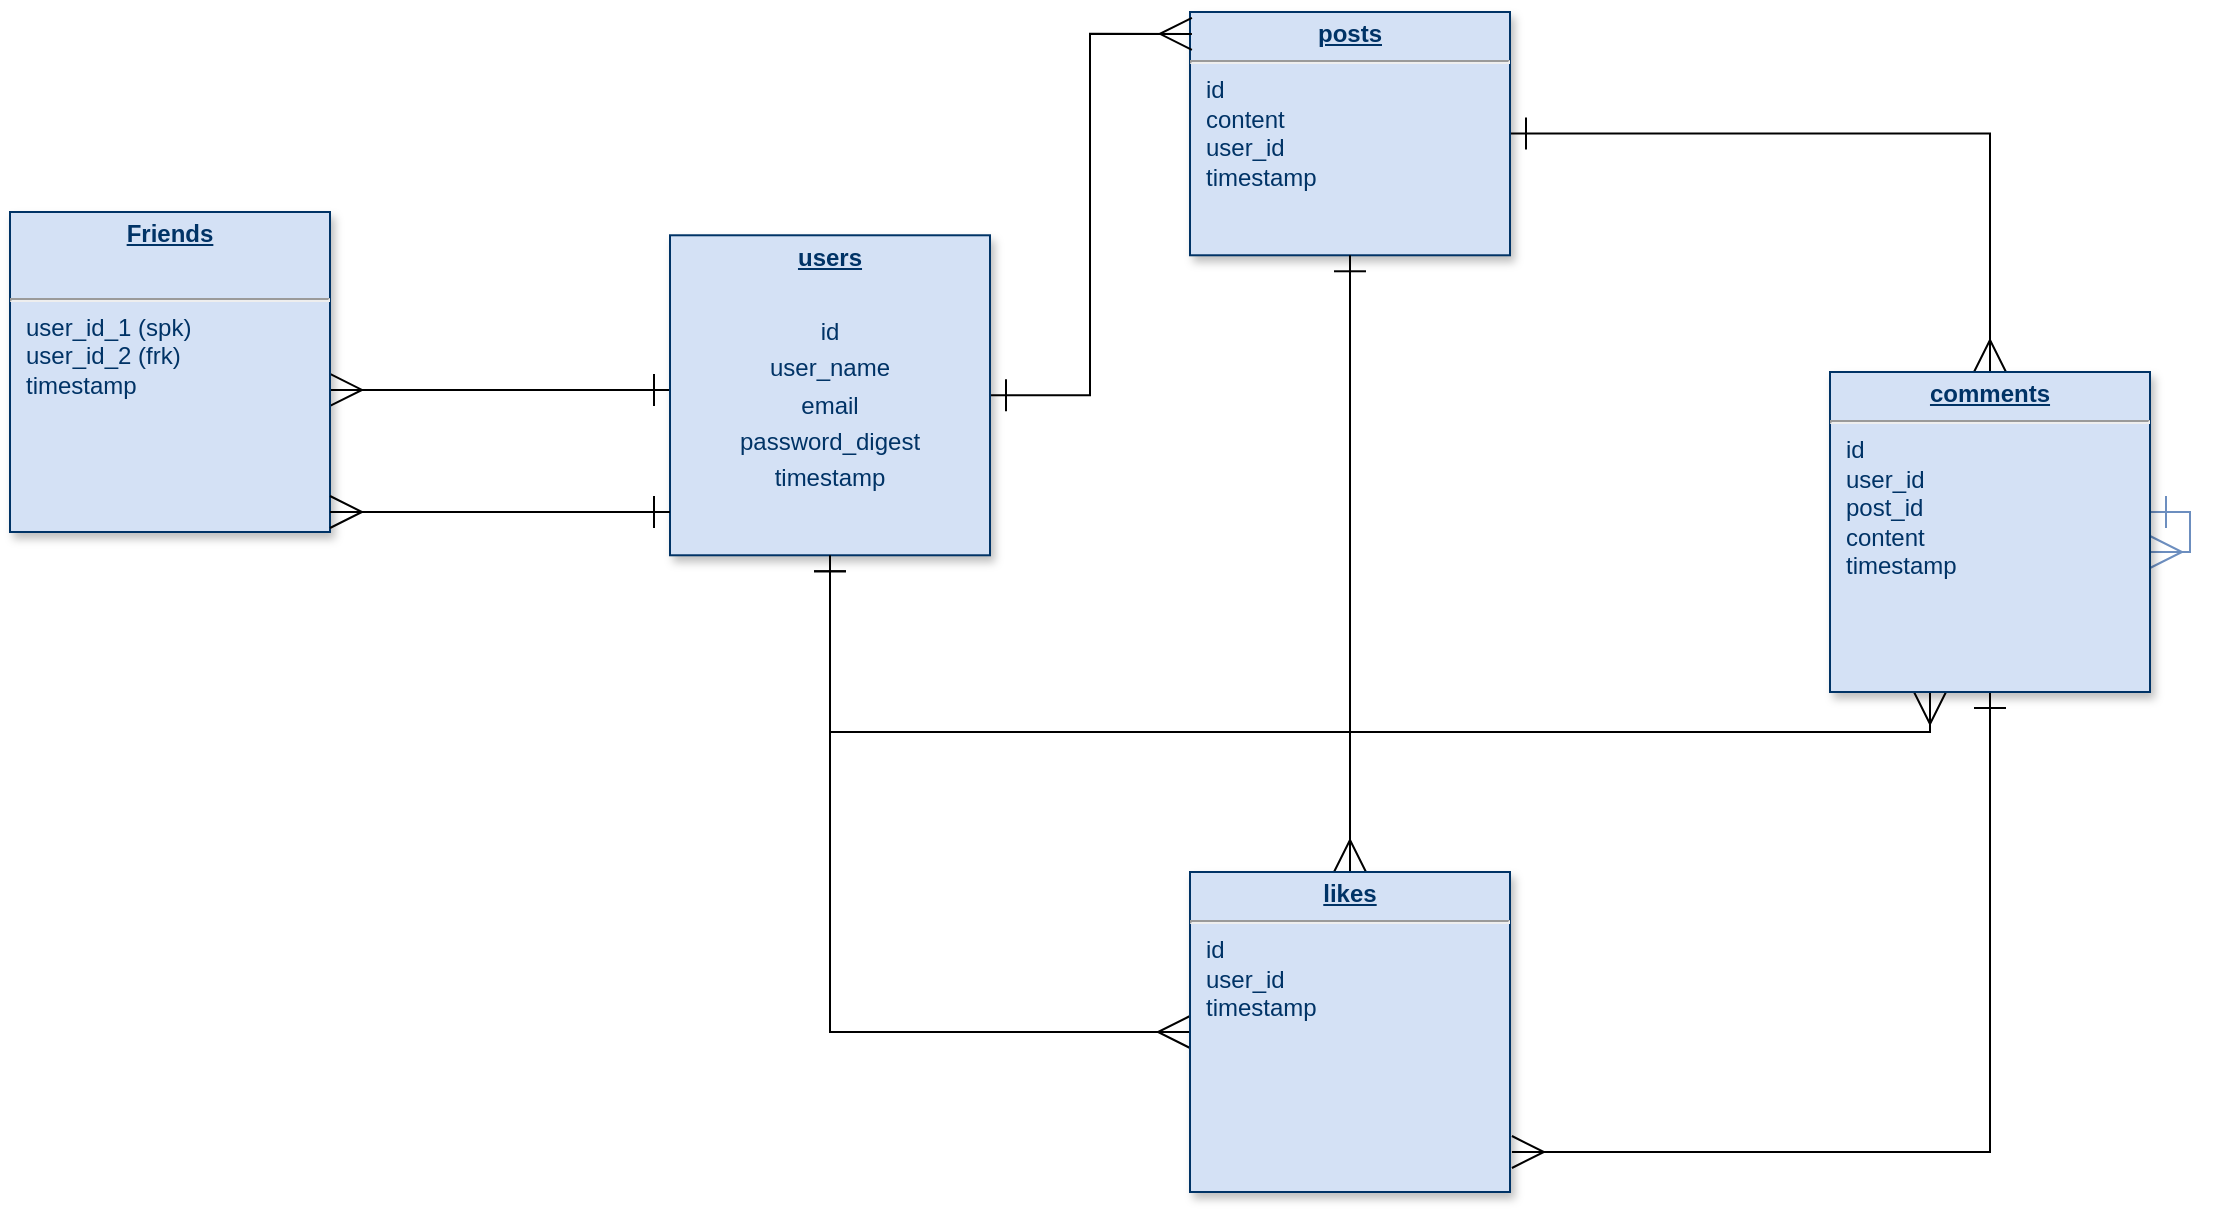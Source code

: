 <mxfile version="15.2.9" type="github">
  <diagram name="Page-1" id="efa7a0a1-bf9b-a30e-e6df-94a7791c09e9">
    <mxGraphModel dx="1750" dy="1174" grid="1" gridSize="10" guides="1" tooltips="1" connect="1" arrows="1" fold="1" page="0" pageScale="1" pageWidth="826" pageHeight="1169" background="none" math="0" shadow="0">
      <root>
        <mxCell id="0" />
        <mxCell id="1" parent="0" />
        <mxCell id="dXwVp5tENReqdFR7OoS8-117" style="edgeStyle=orthogonalEdgeStyle;rounded=0;orthogonalLoop=1;jettySize=auto;html=1;startArrow=ERone;startFill=0;endArrow=ERmany;endFill=0;endSize=14;startSize=14;entryX=0.5;entryY=0;entryDx=0;entryDy=0;" edge="1" parent="1" source="19" target="23">
          <mxGeometry relative="1" as="geometry">
            <mxPoint x="700" y="80" as="targetPoint" />
          </mxGeometry>
        </mxCell>
        <mxCell id="19" value="&lt;p style=&quot;margin: 0px ; margin-top: 4px ; text-align: center ; text-decoration: underline&quot;&gt;&lt;b&gt;posts&lt;/b&gt;&lt;/p&gt;&lt;hr&gt;&lt;p style=&quot;margin: 0px ; margin-left: 8px&quot;&gt;id&lt;/p&gt;&lt;p style=&quot;margin: 0px ; margin-left: 8px&quot;&gt;content&lt;/p&gt;&lt;p style=&quot;margin: 0px ; margin-left: 8px&quot;&gt;user_id&lt;/p&gt;&lt;p style=&quot;margin: 0px ; margin-left: 8px&quot;&gt;timestamp&lt;/p&gt;" style="verticalAlign=top;align=left;overflow=fill;fontSize=12;fontFamily=Helvetica;html=1;strokeColor=#003366;shadow=1;fillColor=#D4E1F5;fontColor=#003366" parent="1" vertex="1">
          <mxGeometry x="300" y="-90" width="160" height="121.64" as="geometry" />
        </mxCell>
        <mxCell id="dXwVp5tENReqdFR7OoS8-122" style="edgeStyle=orthogonalEdgeStyle;rounded=0;orthogonalLoop=1;jettySize=auto;html=1;entryX=0.5;entryY=1;entryDx=0;entryDy=0;startArrow=ERmany;startFill=0;endArrow=ERone;endFill=0;startSize=14;endSize=14;" edge="1" parent="1" source="23" target="25">
          <mxGeometry relative="1" as="geometry">
            <Array as="points">
              <mxPoint x="670" y="270" />
              <mxPoint x="120" y="270" />
            </Array>
          </mxGeometry>
        </mxCell>
        <mxCell id="dXwVp5tENReqdFR7OoS8-129" style="edgeStyle=orthogonalEdgeStyle;rounded=0;orthogonalLoop=1;jettySize=auto;html=1;entryX=1.006;entryY=0.875;entryDx=0;entryDy=0;entryPerimeter=0;startArrow=ERone;startFill=0;endArrow=ERmany;endFill=0;startSize=14;endSize=14;" edge="1" parent="1" source="23" target="dXwVp5tENReqdFR7OoS8-124">
          <mxGeometry relative="1" as="geometry">
            <Array as="points">
              <mxPoint x="700" y="480" />
            </Array>
          </mxGeometry>
        </mxCell>
        <mxCell id="dXwVp5tENReqdFR7OoS8-136" style="edgeStyle=orthogonalEdgeStyle;rounded=0;orthogonalLoop=1;jettySize=auto;html=1;startArrow=ERone;startFill=0;endArrow=ERmany;endFill=0;startSize=14;endSize=14;fillColor=#dae8fc;strokeColor=#6c8ebf;" edge="1" parent="1" source="23" target="23">
          <mxGeometry relative="1" as="geometry">
            <mxPoint x="1020" y="410" as="targetPoint" />
          </mxGeometry>
        </mxCell>
        <mxCell id="23" value="&lt;p style=&quot;margin: 0px ; margin-top: 4px ; text-align: center ; text-decoration: underline&quot;&gt;&lt;b&gt;comments&lt;/b&gt;&lt;/p&gt;&lt;hr&gt;&lt;p style=&quot;margin: 0px ; margin-left: 8px&quot;&gt;id&lt;/p&gt;&lt;p style=&quot;margin: 0px ; margin-left: 8px&quot;&gt;user_id&lt;/p&gt;&lt;p style=&quot;margin: 0px ; margin-left: 8px&quot;&gt;&lt;span&gt;post_id&lt;/span&gt;&lt;br&gt;&lt;/p&gt;&lt;p style=&quot;margin: 0px ; margin-left: 8px&quot;&gt;content&lt;/p&gt;&lt;p style=&quot;margin: 0px ; margin-left: 8px&quot;&gt;timestamp&lt;/p&gt;&lt;p style=&quot;margin: 0px ; margin-left: 8px&quot;&gt;&lt;br&gt;&lt;/p&gt;" style="verticalAlign=top;align=left;overflow=fill;fontSize=12;fontFamily=Helvetica;html=1;strokeColor=#003366;shadow=1;fillColor=#D4E1F5;fontColor=#003366" parent="1" vertex="1">
          <mxGeometry x="620" y="90" width="160" height="160" as="geometry" />
        </mxCell>
        <mxCell id="dXwVp5tENReqdFR7OoS8-119" style="edgeStyle=orthogonalEdgeStyle;rounded=0;orthogonalLoop=1;jettySize=auto;html=1;entryX=0.006;entryY=0.09;entryDx=0;entryDy=0;entryPerimeter=0;startArrow=ERone;startFill=0;endArrow=ERmany;endFill=0;endSize=14;startSize=14;" edge="1" parent="1" source="25" target="19">
          <mxGeometry relative="1" as="geometry" />
        </mxCell>
        <mxCell id="dXwVp5tENReqdFR7OoS8-131" style="edgeStyle=orthogonalEdgeStyle;rounded=0;orthogonalLoop=1;jettySize=auto;html=1;entryX=1;entryY=0.556;entryDx=0;entryDy=0;entryPerimeter=0;startArrow=ERone;startFill=0;endArrow=ERmany;endFill=0;startSize=14;endSize=14;" edge="1" parent="1" source="25" target="dXwVp5tENReqdFR7OoS8-130">
          <mxGeometry relative="1" as="geometry">
            <Array as="points">
              <mxPoint y="99" />
              <mxPoint y="99" />
            </Array>
          </mxGeometry>
        </mxCell>
        <mxCell id="25" value="&lt;p style=&quot;margin: 0px ; margin-top: 4px ; text-align: center ; text-decoration: underline&quot;&gt;&lt;b&gt;users&lt;/b&gt;&lt;/p&gt;&lt;p style=&quot;margin: 0px ; margin-top: 4px ; text-align: center ; text-decoration: underline&quot;&gt;&lt;br&gt;&lt;/p&gt;&lt;p style=&quot;margin: 4px 0px 0px ; text-align: center&quot;&gt;id&lt;/p&gt;&lt;p style=&quot;margin: 4px 0px 0px ; text-align: center&quot;&gt;user_name&lt;/p&gt;&lt;p style=&quot;margin: 4px 0px 0px ; text-align: center&quot;&gt;&lt;span&gt;email&lt;/span&gt;&lt;br&gt;&lt;/p&gt;&lt;p style=&quot;margin: 4px 0px 0px ; text-align: center&quot;&gt;&lt;span&gt;password_digest&lt;/span&gt;&lt;br&gt;&lt;/p&gt;&lt;p style=&quot;margin: 4px 0px 0px ; text-align: center&quot;&gt;timestamp&lt;/p&gt;&lt;p style=&quot;margin: 4px 0px 0px ; text-align: center&quot;&gt;&lt;br&gt;&lt;/p&gt;&lt;p style=&quot;margin: 0px ; margin-top: 4px ; text-align: center ; text-decoration: underline&quot;&gt;&lt;br&gt;&lt;/p&gt;" style="verticalAlign=top;align=left;overflow=fill;fontSize=12;fontFamily=Helvetica;html=1;strokeColor=#003366;shadow=1;fillColor=#D4E1F5;fontColor=#003366" parent="1" vertex="1">
          <mxGeometry x="40.0" y="21.64" width="160" height="160" as="geometry" />
        </mxCell>
        <mxCell id="dXwVp5tENReqdFR7OoS8-126" style="edgeStyle=orthogonalEdgeStyle;rounded=0;orthogonalLoop=1;jettySize=auto;html=1;startArrow=ERmany;startFill=0;endArrow=ERone;endFill=0;startSize=14;endSize=14;" edge="1" parent="1" source="dXwVp5tENReqdFR7OoS8-124" target="25">
          <mxGeometry relative="1" as="geometry" />
        </mxCell>
        <mxCell id="dXwVp5tENReqdFR7OoS8-127" style="edgeStyle=orthogonalEdgeStyle;rounded=0;orthogonalLoop=1;jettySize=auto;html=1;entryX=0.5;entryY=1;entryDx=0;entryDy=0;startArrow=ERmany;startFill=0;endArrow=ERone;endFill=0;startSize=14;endSize=14;" edge="1" parent="1" source="dXwVp5tENReqdFR7OoS8-124" target="19">
          <mxGeometry relative="1" as="geometry" />
        </mxCell>
        <mxCell id="dXwVp5tENReqdFR7OoS8-124" value="&lt;p style=&quot;margin: 0px ; margin-top: 4px ; text-align: center ; text-decoration: underline&quot;&gt;&lt;b&gt;likes&lt;/b&gt;&lt;/p&gt;&lt;hr&gt;&lt;p style=&quot;margin: 0px ; margin-left: 8px&quot;&gt;id&lt;/p&gt;&lt;p style=&quot;margin: 0px ; margin-left: 8px&quot;&gt;user_id&lt;/p&gt;&lt;p style=&quot;margin: 0px ; margin-left: 8px&quot;&gt;&lt;span&gt;timestamp&lt;/span&gt;&lt;br&gt;&lt;/p&gt;&lt;p style=&quot;margin: 0px ; margin-left: 8px&quot;&gt;&lt;br&gt;&lt;/p&gt;" style="verticalAlign=top;align=left;overflow=fill;fontSize=12;fontFamily=Helvetica;html=1;strokeColor=#003366;shadow=1;fillColor=#D4E1F5;fontColor=#003366" vertex="1" parent="1">
          <mxGeometry x="300" y="340" width="160" height="160" as="geometry" />
        </mxCell>
        <mxCell id="dXwVp5tENReqdFR7OoS8-130" value="&lt;p style=&quot;margin: 0px ; margin-top: 4px ; text-align: center ; text-decoration: underline&quot;&gt;&lt;b&gt;Friends&lt;/b&gt;&lt;/p&gt;&lt;p style=&quot;margin: 0px ; margin-top: 4px ; text-align: center ; text-decoration: underline&quot;&gt;&lt;b&gt;&lt;br&gt;&lt;/b&gt;&lt;/p&gt;&lt;hr&gt;&lt;p style=&quot;margin: 0px ; margin-left: 8px&quot;&gt;user_id_1 (spk)&lt;/p&gt;&lt;p style=&quot;margin: 0px ; margin-left: 8px&quot;&gt;user_id_2 (frk)&lt;/p&gt;&lt;p style=&quot;margin: 0px ; margin-left: 8px&quot;&gt;timestamp&lt;/p&gt;&lt;p style=&quot;margin: 0px ; margin-left: 8px&quot;&gt;&lt;br&gt;&lt;/p&gt;&lt;p style=&quot;margin: 0px ; margin-left: 8px&quot;&gt;&lt;br&gt;&lt;/p&gt;&lt;p style=&quot;margin: 0px ; margin-left: 8px&quot;&gt;&lt;br&gt;&lt;/p&gt;&lt;p style=&quot;margin: 0px ; margin-left: 8px&quot;&gt;&lt;br&gt;&lt;/p&gt;&lt;p style=&quot;margin: 0px ; margin-left: 8px&quot;&gt;&lt;br&gt;&lt;/p&gt;&lt;p style=&quot;margin: 0px ; margin-left: 8px&quot;&gt;&lt;br&gt;&lt;/p&gt;&lt;p style=&quot;margin: 0px ; margin-left: 8px&quot;&gt;&lt;br&gt;&lt;/p&gt;&lt;p style=&quot;margin: 0px ; margin-left: 8px&quot;&gt;&lt;br&gt;&lt;/p&gt;" style="verticalAlign=top;align=left;overflow=fill;fontSize=12;fontFamily=Helvetica;html=1;strokeColor=#003366;shadow=1;fillColor=#D4E1F5;fontColor=#003366" vertex="1" parent="1">
          <mxGeometry x="-290" y="10.0" width="160" height="160" as="geometry" />
        </mxCell>
        <mxCell id="dXwVp5tENReqdFR7OoS8-132" style="edgeStyle=orthogonalEdgeStyle;rounded=0;orthogonalLoop=1;jettySize=auto;html=1;startArrow=ERone;startFill=0;endArrow=ERmany;endFill=0;startSize=14;endSize=14;" edge="1" parent="1" target="dXwVp5tENReqdFR7OoS8-130">
          <mxGeometry relative="1" as="geometry">
            <mxPoint x="40" y="160" as="sourcePoint" />
            <mxPoint x="-120" y="160.0" as="targetPoint" />
            <Array as="points">
              <mxPoint x="-90" y="160" />
              <mxPoint x="-90" y="160" />
            </Array>
          </mxGeometry>
        </mxCell>
      </root>
    </mxGraphModel>
  </diagram>
</mxfile>
